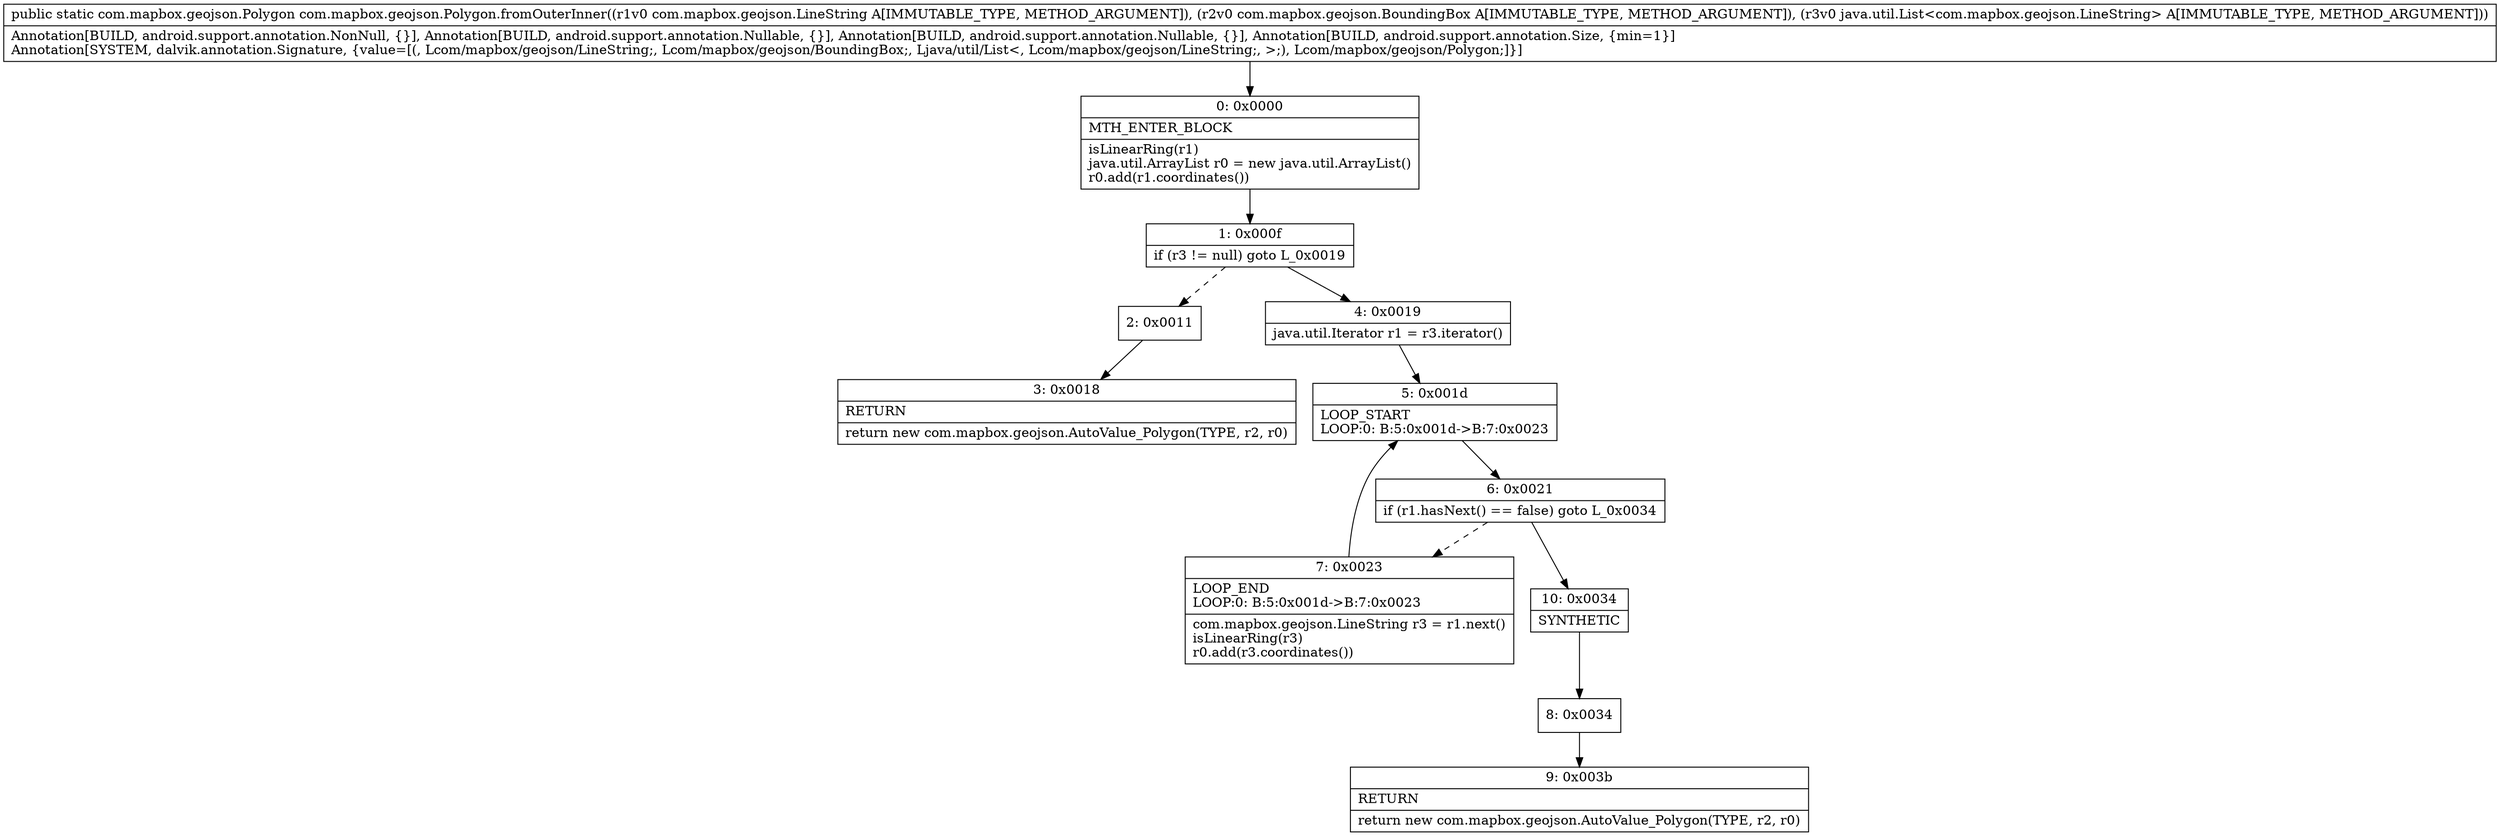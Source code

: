 digraph "CFG forcom.mapbox.geojson.Polygon.fromOuterInner(Lcom\/mapbox\/geojson\/LineString;Lcom\/mapbox\/geojson\/BoundingBox;Ljava\/util\/List;)Lcom\/mapbox\/geojson\/Polygon;" {
Node_0 [shape=record,label="{0\:\ 0x0000|MTH_ENTER_BLOCK\l|isLinearRing(r1)\ljava.util.ArrayList r0 = new java.util.ArrayList()\lr0.add(r1.coordinates())\l}"];
Node_1 [shape=record,label="{1\:\ 0x000f|if (r3 != null) goto L_0x0019\l}"];
Node_2 [shape=record,label="{2\:\ 0x0011}"];
Node_3 [shape=record,label="{3\:\ 0x0018|RETURN\l|return new com.mapbox.geojson.AutoValue_Polygon(TYPE, r2, r0)\l}"];
Node_4 [shape=record,label="{4\:\ 0x0019|java.util.Iterator r1 = r3.iterator()\l}"];
Node_5 [shape=record,label="{5\:\ 0x001d|LOOP_START\lLOOP:0: B:5:0x001d\-\>B:7:0x0023\l}"];
Node_6 [shape=record,label="{6\:\ 0x0021|if (r1.hasNext() == false) goto L_0x0034\l}"];
Node_7 [shape=record,label="{7\:\ 0x0023|LOOP_END\lLOOP:0: B:5:0x001d\-\>B:7:0x0023\l|com.mapbox.geojson.LineString r3 = r1.next()\lisLinearRing(r3)\lr0.add(r3.coordinates())\l}"];
Node_8 [shape=record,label="{8\:\ 0x0034}"];
Node_9 [shape=record,label="{9\:\ 0x003b|RETURN\l|return new com.mapbox.geojson.AutoValue_Polygon(TYPE, r2, r0)\l}"];
Node_10 [shape=record,label="{10\:\ 0x0034|SYNTHETIC\l}"];
MethodNode[shape=record,label="{public static com.mapbox.geojson.Polygon com.mapbox.geojson.Polygon.fromOuterInner((r1v0 com.mapbox.geojson.LineString A[IMMUTABLE_TYPE, METHOD_ARGUMENT]), (r2v0 com.mapbox.geojson.BoundingBox A[IMMUTABLE_TYPE, METHOD_ARGUMENT]), (r3v0 java.util.List\<com.mapbox.geojson.LineString\> A[IMMUTABLE_TYPE, METHOD_ARGUMENT]))  | Annotation[BUILD, android.support.annotation.NonNull, \{\}], Annotation[BUILD, android.support.annotation.Nullable, \{\}], Annotation[BUILD, android.support.annotation.Nullable, \{\}], Annotation[BUILD, android.support.annotation.Size, \{min=1\}]\lAnnotation[SYSTEM, dalvik.annotation.Signature, \{value=[(, Lcom\/mapbox\/geojson\/LineString;, Lcom\/mapbox\/geojson\/BoundingBox;, Ljava\/util\/List\<, Lcom\/mapbox\/geojson\/LineString;, \>;), Lcom\/mapbox\/geojson\/Polygon;]\}]\l}"];
MethodNode -> Node_0;
Node_0 -> Node_1;
Node_1 -> Node_2[style=dashed];
Node_1 -> Node_4;
Node_2 -> Node_3;
Node_4 -> Node_5;
Node_5 -> Node_6;
Node_6 -> Node_7[style=dashed];
Node_6 -> Node_10;
Node_7 -> Node_5;
Node_8 -> Node_9;
Node_10 -> Node_8;
}


